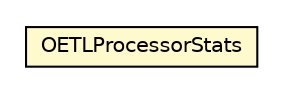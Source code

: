 #!/usr/local/bin/dot
#
# Class diagram 
# Generated by UMLGraph version R5_6-24-gf6e263 (http://www.umlgraph.org/)
#

digraph G {
	edge [fontname="Helvetica",fontsize=10,labelfontname="Helvetica",labelfontsize=10];
	node [fontname="Helvetica",fontsize=10,shape=plaintext];
	nodesep=0.25;
	ranksep=0.5;
	// com.orientechnologies.orient.etl.OETLProcessor.OETLProcessorStats
	c3160728 [label=<<table title="com.orientechnologies.orient.etl.OETLProcessor.OETLProcessorStats" border="0" cellborder="1" cellspacing="0" cellpadding="2" port="p" bgcolor="lemonChiffon" href="./OETLProcessor.OETLProcessorStats.html">
		<tr><td><table border="0" cellspacing="0" cellpadding="1">
<tr><td align="center" balign="center"> OETLProcessorStats </td></tr>
		</table></td></tr>
		</table>>, URL="./OETLProcessor.OETLProcessorStats.html", fontname="Helvetica", fontcolor="black", fontsize=10.0];
}

